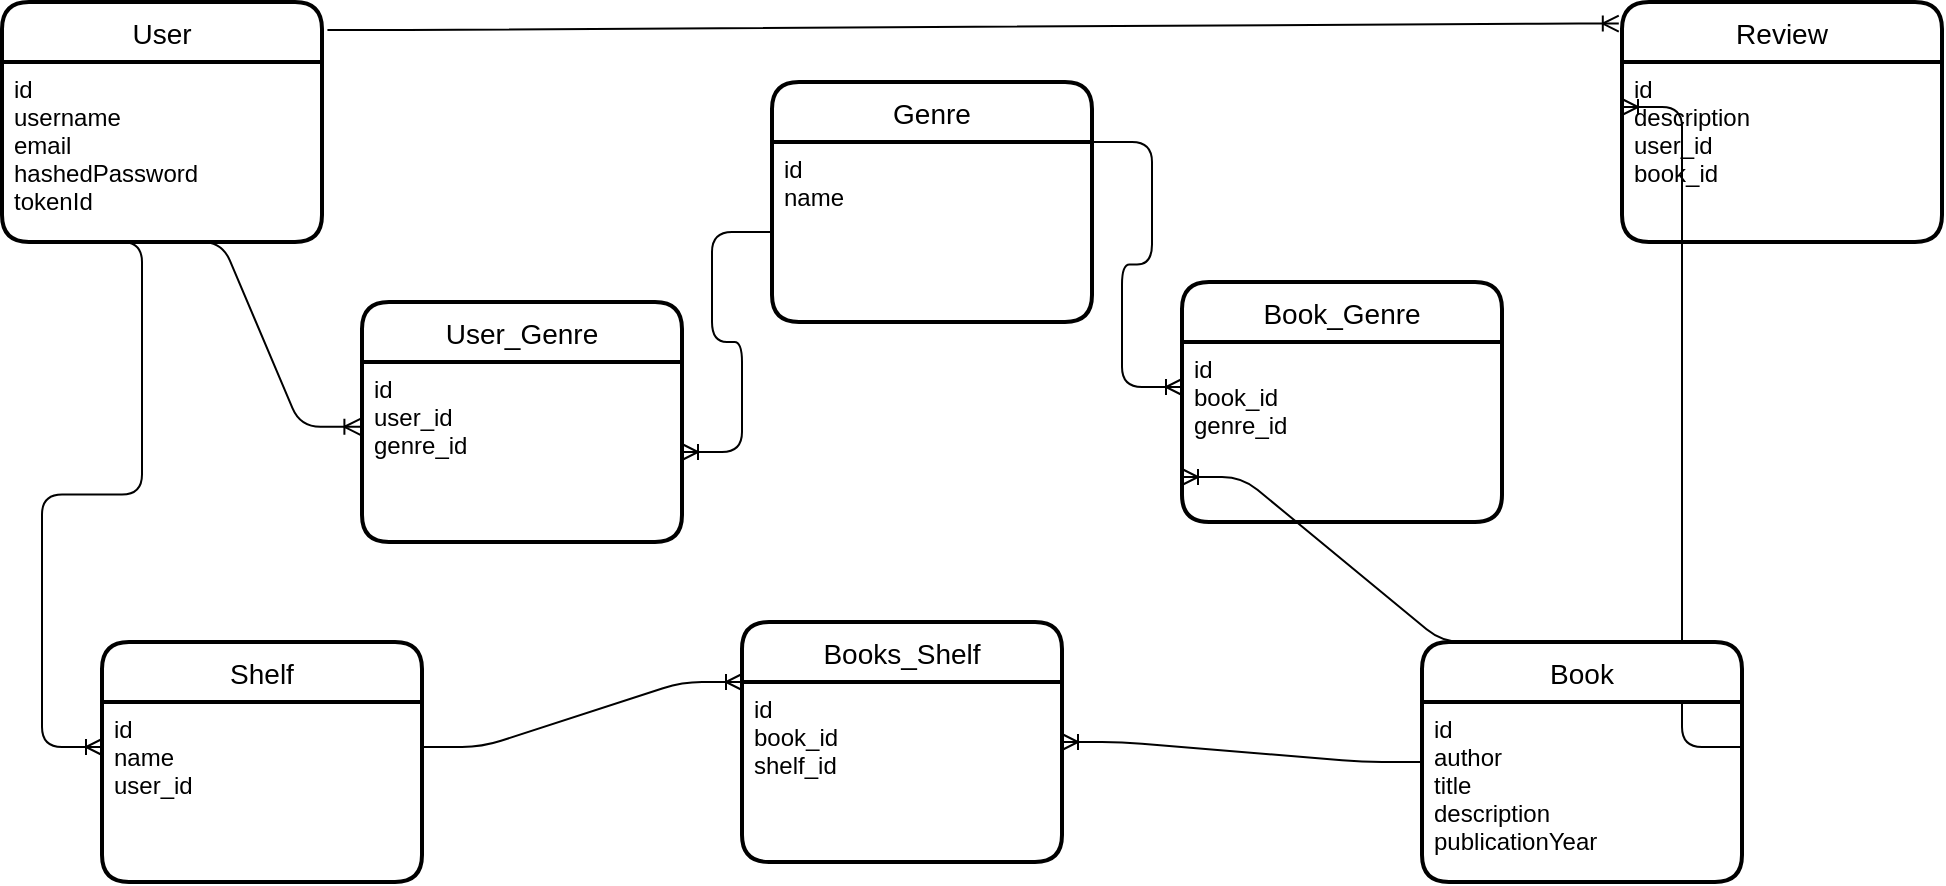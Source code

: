 <mxfile version="13.7.5" type="device"><diagram id="4mUOhZI9OhuQwef6EXVR" name="Page-1"><mxGraphModel dx="1278" dy="531" grid="1" gridSize="10" guides="1" tooltips="1" connect="1" arrows="1" fold="1" page="1" pageScale="1" pageWidth="850" pageHeight="1100" math="0" shadow="0"><root><mxCell id="0"/><mxCell id="1" parent="0"/><mxCell id="NycnPtznxI7sjzcvZH8P-1" value="User" style="swimlane;childLayout=stackLayout;horizontal=1;startSize=30;horizontalStack=0;rounded=1;fontSize=14;fontStyle=0;strokeWidth=2;resizeParent=0;resizeLast=1;shadow=0;dashed=0;align=center;" vertex="1" parent="1"><mxGeometry x="40" y="50" width="160" height="120" as="geometry"/></mxCell><mxCell id="NycnPtznxI7sjzcvZH8P-2" value="id&#10;username&#10;email&#10;hashedPassword&#10;tokenId" style="align=left;strokeColor=none;fillColor=none;spacingLeft=4;fontSize=12;verticalAlign=top;resizable=0;rotatable=0;part=1;" vertex="1" parent="NycnPtznxI7sjzcvZH8P-1"><mxGeometry y="30" width="160" height="90" as="geometry"/></mxCell><mxCell id="NycnPtznxI7sjzcvZH8P-22" value="" style="edgeStyle=entityRelationEdgeStyle;fontSize=12;html=1;endArrow=ERoneToMany;exitX=0.5;exitY=1;exitDx=0;exitDy=0;entryX=-0.005;entryY=0.36;entryDx=0;entryDy=0;entryPerimeter=0;" edge="1" parent="1" source="NycnPtznxI7sjzcvZH8P-2" target="NycnPtznxI7sjzcvZH8P-7"><mxGeometry width="100" height="100" relative="1" as="geometry"><mxPoint x="120" y="230" as="sourcePoint"/><mxPoint x="220" y="130" as="targetPoint"/></mxGeometry></mxCell><mxCell id="NycnPtznxI7sjzcvZH8P-29" value="" style="edgeStyle=entityRelationEdgeStyle;fontSize=12;html=1;endArrow=ERoneToMany;exitX=1;exitY=0.25;exitDx=0;exitDy=0;entryX=0;entryY=0.25;entryDx=0;entryDy=0;" edge="1" parent="1" source="NycnPtznxI7sjzcvZH8P-19" target="NycnPtznxI7sjzcvZH8P-30"><mxGeometry width="100" height="100" relative="1" as="geometry"><mxPoint x="740" y="270" as="sourcePoint"/><mxPoint x="850" y="120" as="targetPoint"/></mxGeometry></mxCell><mxCell id="NycnPtznxI7sjzcvZH8P-8" value="Review" style="swimlane;childLayout=stackLayout;horizontal=1;startSize=30;horizontalStack=0;rounded=1;fontSize=14;fontStyle=0;strokeWidth=2;resizeParent=0;resizeLast=1;shadow=0;dashed=0;align=center;" vertex="1" parent="1"><mxGeometry x="850" y="50" width="160" height="120" as="geometry"/></mxCell><mxCell id="NycnPtznxI7sjzcvZH8P-30" value="id&#10;description&#10;user_id&#10;book_id" style="align=left;strokeColor=none;fillColor=none;spacingLeft=4;fontSize=12;verticalAlign=top;resizable=0;rotatable=0;part=1;" vertex="1" parent="NycnPtznxI7sjzcvZH8P-8"><mxGeometry y="30" width="160" height="90" as="geometry"/></mxCell><mxCell id="NycnPtznxI7sjzcvZH8P-32" value="" style="edgeStyle=entityRelationEdgeStyle;fontSize=12;html=1;endArrow=ERoneToMany;entryX=0;entryY=0.25;entryDx=0;entryDy=0;exitX=0.25;exitY=1;exitDx=0;exitDy=0;" edge="1" parent="1" source="NycnPtznxI7sjzcvZH8P-2" target="NycnPtznxI7sjzcvZH8P-4"><mxGeometry width="100" height="100" relative="1" as="geometry"><mxPoint x="-70" y="480" as="sourcePoint"/><mxPoint x="30" y="380" as="targetPoint"/></mxGeometry></mxCell><mxCell id="NycnPtznxI7sjzcvZH8P-33" value="" style="edgeStyle=entityRelationEdgeStyle;fontSize=12;html=1;endArrow=ERoneToMany;exitX=1;exitY=0.25;exitDx=0;exitDy=0;entryX=0;entryY=0.25;entryDx=0;entryDy=0;" edge="1" parent="1" source="NycnPtznxI7sjzcvZH8P-4" target="NycnPtznxI7sjzcvZH8P-12"><mxGeometry width="100" height="100" relative="1" as="geometry"><mxPoint x="390" y="320" as="sourcePoint"/><mxPoint x="490" y="220" as="targetPoint"/></mxGeometry></mxCell><mxCell id="NycnPtznxI7sjzcvZH8P-35" value="" style="edgeStyle=entityRelationEdgeStyle;fontSize=12;html=1;endArrow=ERoneToMany;exitX=0.25;exitY=0;exitDx=0;exitDy=0;entryX=0;entryY=0.75;entryDx=0;entryDy=0;" edge="1" parent="1" source="NycnPtznxI7sjzcvZH8P-18" target="NycnPtznxI7sjzcvZH8P-17"><mxGeometry width="100" height="100" relative="1" as="geometry"><mxPoint x="470" y="330" as="sourcePoint"/><mxPoint x="570" y="230" as="targetPoint"/></mxGeometry></mxCell><mxCell id="NycnPtznxI7sjzcvZH8P-16" value="Book_Genre" style="swimlane;childLayout=stackLayout;horizontal=1;startSize=30;horizontalStack=0;rounded=1;fontSize=14;fontStyle=0;strokeWidth=2;resizeParent=0;resizeLast=1;shadow=0;dashed=0;align=center;" vertex="1" parent="1"><mxGeometry x="630" y="190" width="160" height="120" as="geometry"/></mxCell><mxCell id="NycnPtznxI7sjzcvZH8P-17" value="id&#10;book_id&#10;genre_id" style="align=left;strokeColor=none;fillColor=none;spacingLeft=4;fontSize=12;verticalAlign=top;resizable=0;rotatable=0;part=1;" vertex="1" parent="NycnPtznxI7sjzcvZH8P-16"><mxGeometry y="30" width="160" height="90" as="geometry"/></mxCell><mxCell id="NycnPtznxI7sjzcvZH8P-40" value="" style="edgeStyle=entityRelationEdgeStyle;fontSize=12;html=1;endArrow=ERoneToMany;entryX=-0.01;entryY=0.09;entryDx=0;entryDy=0;entryPerimeter=0;exitX=1.017;exitY=0.117;exitDx=0;exitDy=0;exitPerimeter=0;" edge="1" parent="1" source="NycnPtznxI7sjzcvZH8P-1" target="NycnPtznxI7sjzcvZH8P-8"><mxGeometry width="100" height="100" relative="1" as="geometry"><mxPoint x="520" y="370" as="sourcePoint"/><mxPoint x="620" y="270" as="targetPoint"/></mxGeometry></mxCell><mxCell id="NycnPtznxI7sjzcvZH8P-41" value="" style="edgeStyle=entityRelationEdgeStyle;fontSize=12;html=1;endArrow=ERoneToMany;entryX=0;entryY=0.25;entryDx=0;entryDy=0;exitX=1;exitY=0;exitDx=0;exitDy=0;" edge="1" parent="1" source="NycnPtznxI7sjzcvZH8P-38" target="NycnPtznxI7sjzcvZH8P-17"><mxGeometry width="100" height="100" relative="1" as="geometry"><mxPoint x="520" y="370" as="sourcePoint"/><mxPoint x="620" y="270" as="targetPoint"/></mxGeometry></mxCell><mxCell id="NycnPtznxI7sjzcvZH8P-42" value="" style="edgeStyle=entityRelationEdgeStyle;fontSize=12;html=1;endArrow=ERoneToMany;" edge="1" parent="1" source="NycnPtznxI7sjzcvZH8P-38" target="NycnPtznxI7sjzcvZH8P-7"><mxGeometry width="100" height="100" relative="1" as="geometry"><mxPoint x="520" y="370" as="sourcePoint"/><mxPoint x="620" y="270" as="targetPoint"/></mxGeometry></mxCell><mxCell id="NycnPtznxI7sjzcvZH8P-44" value="" style="edgeStyle=entityRelationEdgeStyle;fontSize=12;html=1;endArrow=ERoneToMany;exitX=0;exitY=0.5;exitDx=0;exitDy=0;" edge="1" parent="1" source="NycnPtznxI7sjzcvZH8P-18" target="NycnPtznxI7sjzcvZH8P-12"><mxGeometry width="100" height="100" relative="1" as="geometry"><mxPoint x="520" y="550" as="sourcePoint"/><mxPoint x="620" y="270" as="targetPoint"/></mxGeometry></mxCell><mxCell id="NycnPtznxI7sjzcvZH8P-18" value="Book" style="swimlane;childLayout=stackLayout;horizontal=1;startSize=30;horizontalStack=0;rounded=1;fontSize=14;fontStyle=0;strokeWidth=2;resizeParent=0;resizeLast=1;shadow=0;dashed=0;align=center;" vertex="1" parent="1"><mxGeometry x="750" y="370" width="160" height="120" as="geometry"/></mxCell><mxCell id="NycnPtznxI7sjzcvZH8P-19" value="id&#10;author&#10;title&#10;description&#10;publicationYear" style="align=left;strokeColor=none;fillColor=none;spacingLeft=4;fontSize=12;verticalAlign=top;resizable=0;rotatable=0;part=1;" vertex="1" parent="NycnPtznxI7sjzcvZH8P-18"><mxGeometry y="30" width="160" height="90" as="geometry"/></mxCell><mxCell id="NycnPtznxI7sjzcvZH8P-12" value="Books_Shelf" style="swimlane;childLayout=stackLayout;horizontal=1;startSize=30;horizontalStack=0;rounded=1;fontSize=14;fontStyle=0;strokeWidth=2;resizeParent=0;resizeLast=1;shadow=0;dashed=0;align=center;" vertex="1" parent="1"><mxGeometry x="410" y="360" width="160" height="120" as="geometry"/></mxCell><mxCell id="NycnPtznxI7sjzcvZH8P-13" value="id&#10;book_id&#10;shelf_id" style="align=left;strokeColor=none;fillColor=none;spacingLeft=4;fontSize=12;verticalAlign=top;resizable=0;rotatable=0;part=1;" vertex="1" parent="NycnPtznxI7sjzcvZH8P-12"><mxGeometry y="30" width="160" height="90" as="geometry"/></mxCell><mxCell id="NycnPtznxI7sjzcvZH8P-3" value="Shelf" style="swimlane;childLayout=stackLayout;horizontal=1;startSize=30;horizontalStack=0;rounded=1;fontSize=14;fontStyle=0;strokeWidth=2;resizeParent=0;resizeLast=1;shadow=0;dashed=0;align=center;rotation=0;" vertex="1" parent="1"><mxGeometry x="90" y="370" width="160" height="120" as="geometry"/></mxCell><mxCell id="NycnPtznxI7sjzcvZH8P-4" value="id&#10;name&#10;user_id" style="align=left;strokeColor=none;fillColor=none;spacingLeft=4;fontSize=12;verticalAlign=top;resizable=0;rotatable=0;part=1;rotation=0;" vertex="1" parent="NycnPtznxI7sjzcvZH8P-3"><mxGeometry y="30" width="160" height="90" as="geometry"/></mxCell><mxCell id="NycnPtznxI7sjzcvZH8P-10" value="Genre" style="swimlane;childLayout=stackLayout;horizontal=1;startSize=30;horizontalStack=0;rounded=1;fontSize=14;fontStyle=0;strokeWidth=2;resizeParent=0;resizeLast=1;shadow=0;dashed=0;align=center;" vertex="1" parent="1"><mxGeometry x="425" y="90" width="160" height="120" as="geometry"/></mxCell><mxCell id="NycnPtznxI7sjzcvZH8P-38" value="id&#10;name" style="align=left;strokeColor=none;fillColor=none;spacingLeft=4;fontSize=12;verticalAlign=top;resizable=0;rotatable=0;part=1;" vertex="1" parent="NycnPtznxI7sjzcvZH8P-10"><mxGeometry y="30" width="160" height="90" as="geometry"/></mxCell><mxCell id="NycnPtznxI7sjzcvZH8P-6" value="User_Genre" style="swimlane;childLayout=stackLayout;horizontal=1;startSize=30;horizontalStack=0;rounded=1;fontSize=14;fontStyle=0;strokeWidth=2;resizeParent=0;resizeLast=1;shadow=0;dashed=0;align=center;" vertex="1" parent="1"><mxGeometry x="220" y="200" width="160" height="120" as="geometry"/></mxCell><mxCell id="NycnPtznxI7sjzcvZH8P-7" value="id&#10;user_id&#10;genre_id" style="align=left;strokeColor=none;fillColor=none;spacingLeft=4;fontSize=12;verticalAlign=top;resizable=0;rotatable=0;part=1;" vertex="1" parent="NycnPtznxI7sjzcvZH8P-6"><mxGeometry y="30" width="160" height="90" as="geometry"/></mxCell></root></mxGraphModel></diagram></mxfile>